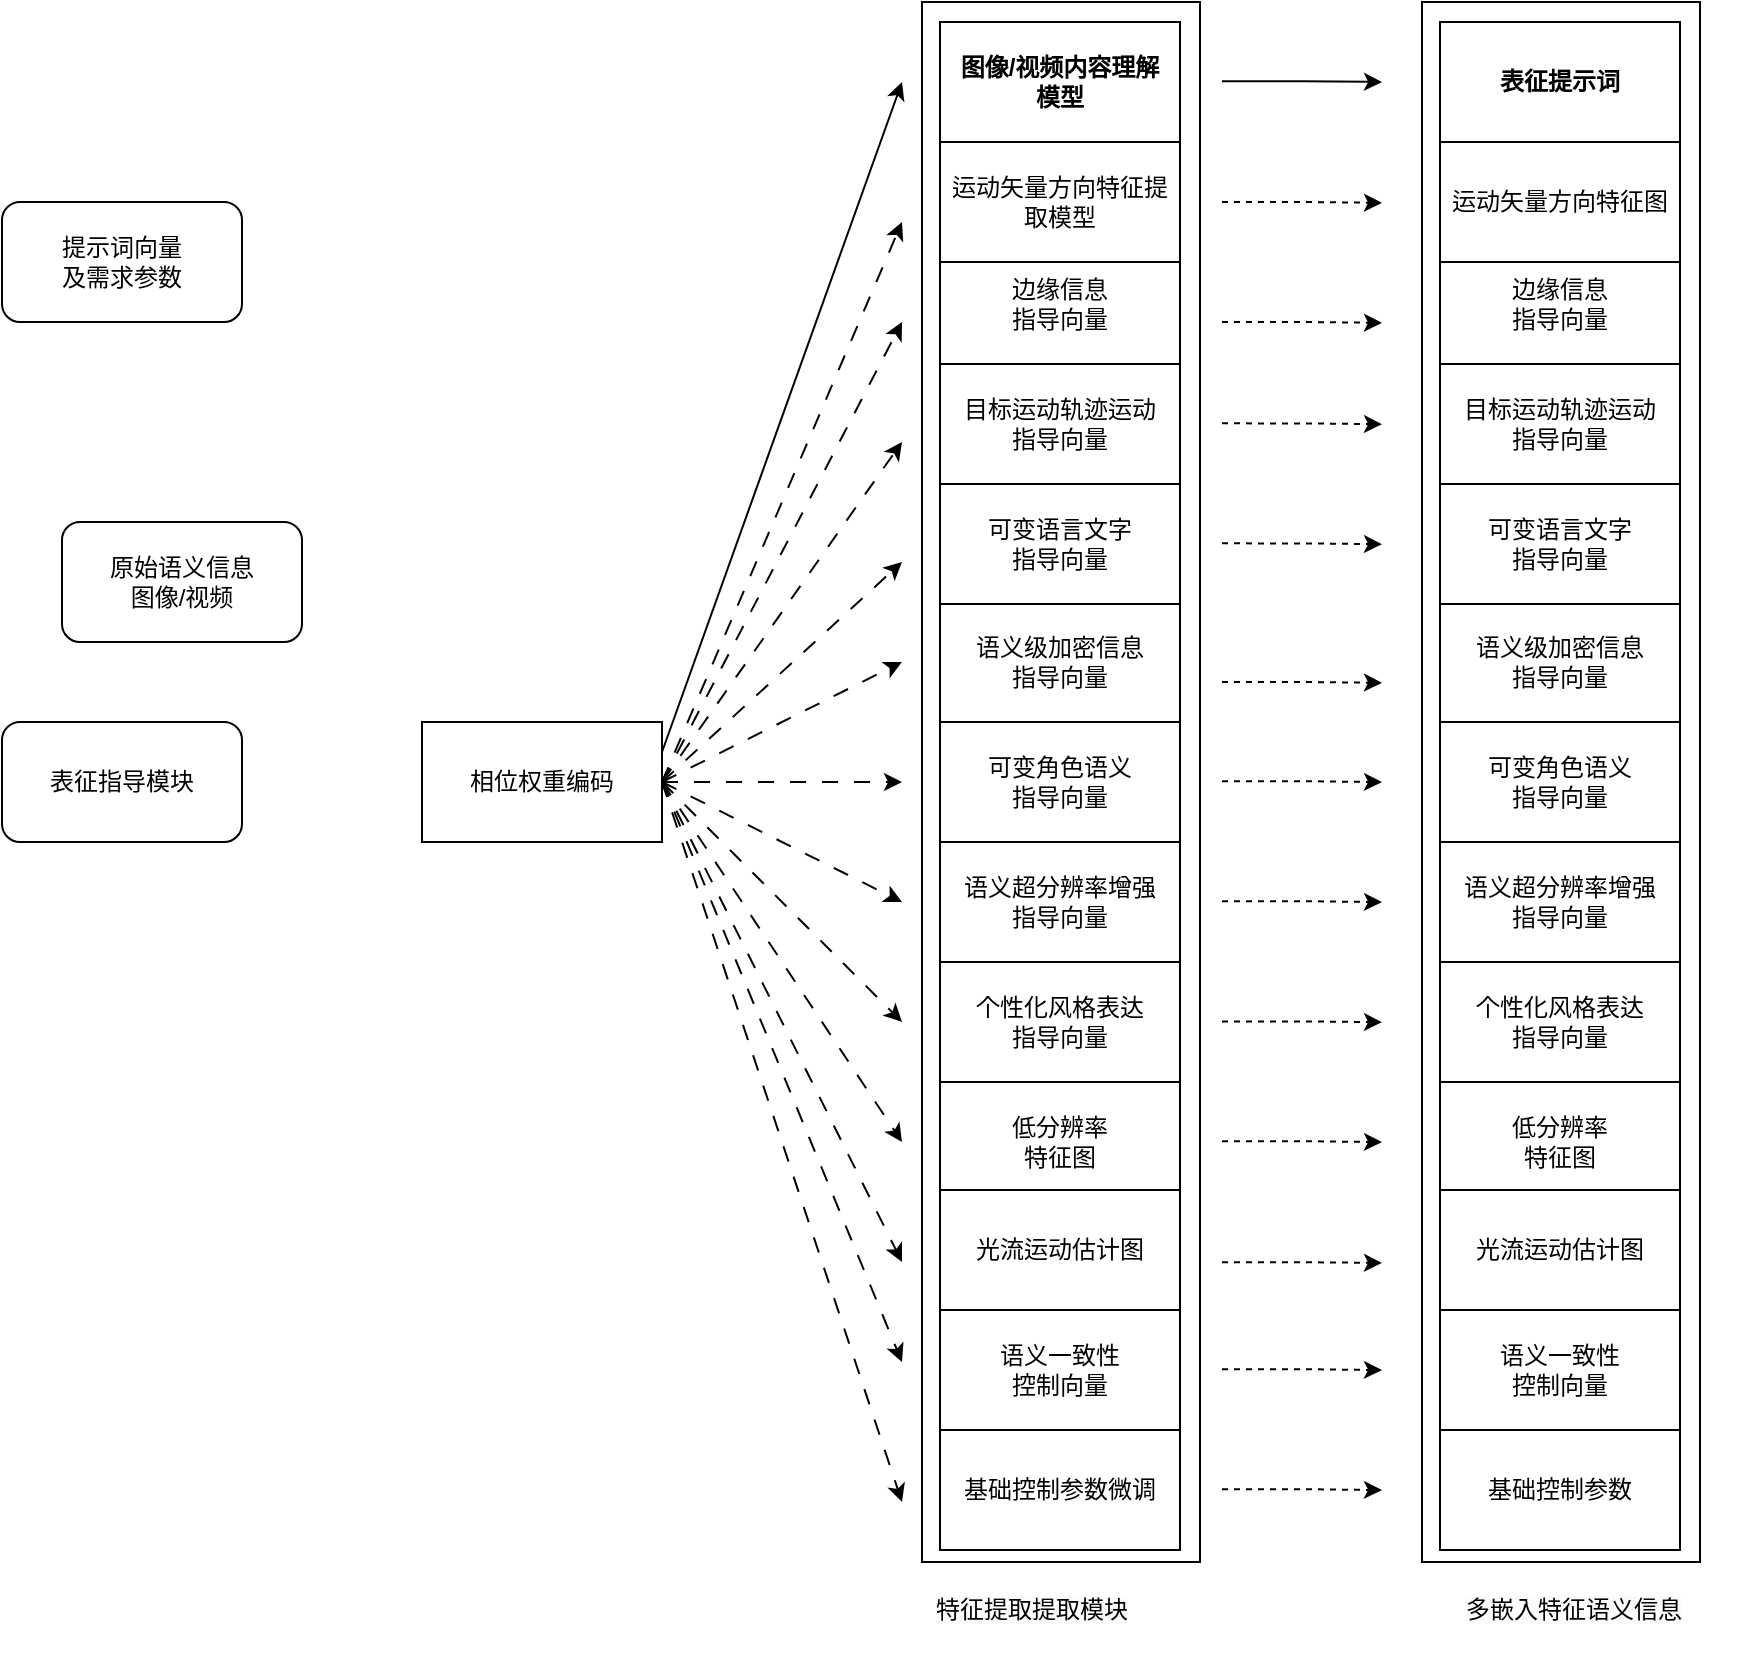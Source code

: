 <mxfile version="24.6.3" type="github">
  <diagram name="第 1 页" id="JpJuvLmKtG-MRXJeiW7m">
    <mxGraphModel dx="1019" dy="-262" grid="1" gridSize="10" guides="1" tooltips="1" connect="1" arrows="1" fold="1" page="1" pageScale="1" pageWidth="1169" pageHeight="827" math="0" shadow="0">
      <root>
        <mxCell id="0" />
        <mxCell id="1" parent="0" />
        <mxCell id="MxfFoUVx61xuFkuIelYx-3" value="提示词向量&lt;div&gt;及需求参数&lt;/div&gt;" style="rounded=1;whiteSpace=wrap;html=1;" vertex="1" parent="1">
          <mxGeometry x="460" y="1160" width="120" height="60" as="geometry" />
        </mxCell>
        <mxCell id="MxfFoUVx61xuFkuIelYx-4" value="原始语义信息&lt;br&gt;图像/视频" style="rounded=1;whiteSpace=wrap;html=1;" vertex="1" parent="1">
          <mxGeometry x="490" y="1320" width="120" height="60" as="geometry" />
        </mxCell>
        <mxCell id="MxfFoUVx61xuFkuIelYx-5" value="表征指导模块" style="rounded=1;whiteSpace=wrap;html=1;" vertex="1" parent="1">
          <mxGeometry x="460" y="1420" width="120" height="60" as="geometry" />
        </mxCell>
        <mxCell id="MxfFoUVx61xuFkuIelYx-7" value="相位权重编码" style="rounded=0;whiteSpace=wrap;html=1;" vertex="1" parent="1">
          <mxGeometry x="670" y="1420" width="120" height="60" as="geometry" />
        </mxCell>
        <mxCell id="MxfFoUVx61xuFkuIelYx-16" value="" style="rounded=0;whiteSpace=wrap;html=1;" vertex="1" parent="1">
          <mxGeometry x="1170" y="1060" width="139" height="780" as="geometry" />
        </mxCell>
        <mxCell id="MxfFoUVx61xuFkuIelYx-22" value="&lt;span style=&quot;color: rgb(0, 0, 0); font-family: Helvetica; font-size: 12px; font-style: normal; font-variant-ligatures: normal; font-variant-caps: normal; font-weight: 400; letter-spacing: normal; orphans: 2; text-align: center; text-indent: 0px; text-transform: none; widows: 2; word-spacing: 0px; -webkit-text-stroke-width: 0px; white-space: normal; background-color: rgb(251, 251, 251); text-decoration-thickness: initial; text-decoration-style: initial; text-decoration-color: initial; display: inline !important; float: none;&quot;&gt;特征提取提取模块&lt;/span&gt;" style="text;whiteSpace=wrap;html=1;" vertex="1" parent="1">
          <mxGeometry x="924.5" y="1850" width="130" height="40" as="geometry" />
        </mxCell>
        <mxCell id="MxfFoUVx61xuFkuIelYx-27" value="边缘信息&lt;div&gt;指导向量&lt;/div&gt;" style="rounded=0;whiteSpace=wrap;html=1;" vertex="1" parent="1">
          <mxGeometry x="1179" y="1181" width="120" height="60" as="geometry" />
        </mxCell>
        <mxCell id="MxfFoUVx61xuFkuIelYx-28" value="&lt;b&gt;表征提示词&lt;/b&gt;" style="rounded=0;whiteSpace=wrap;html=1;" vertex="1" parent="1">
          <mxGeometry x="1179" y="1070" width="120" height="60" as="geometry" />
        </mxCell>
        <mxCell id="MxfFoUVx61xuFkuIelYx-29" value="目标运动轨迹运动&lt;div&gt;指导向量&lt;/div&gt;" style="rounded=0;whiteSpace=wrap;html=1;" vertex="1" parent="1">
          <mxGeometry x="1179" y="1241" width="120" height="60" as="geometry" />
        </mxCell>
        <mxCell id="MxfFoUVx61xuFkuIelYx-30" value="语义级加密信息&lt;div&gt;指导向量&lt;/div&gt;" style="rounded=0;whiteSpace=wrap;html=1;" vertex="1" parent="1">
          <mxGeometry x="1179" y="1360" width="120" height="60" as="geometry" />
        </mxCell>
        <mxCell id="MxfFoUVx61xuFkuIelYx-31" value="语义超分辨率增强&lt;div&gt;指导向量&lt;/div&gt;" style="rounded=0;whiteSpace=wrap;html=1;" vertex="1" parent="1">
          <mxGeometry x="1179" y="1480" width="120" height="60" as="geometry" />
        </mxCell>
        <mxCell id="MxfFoUVx61xuFkuIelYx-32" value="可变语言文字&lt;div&gt;指导向量&lt;/div&gt;" style="rounded=0;whiteSpace=wrap;html=1;" vertex="1" parent="1">
          <mxGeometry x="1179" y="1301" width="120" height="60" as="geometry" />
        </mxCell>
        <mxCell id="MxfFoUVx61xuFkuIelYx-33" value="&lt;div&gt;可变角色语义&lt;/div&gt;&lt;div&gt;指导向量&lt;/div&gt;" style="rounded=0;whiteSpace=wrap;html=1;" vertex="1" parent="1">
          <mxGeometry x="1179" y="1420" width="120" height="60" as="geometry" />
        </mxCell>
        <mxCell id="MxfFoUVx61xuFkuIelYx-34" value="&lt;div&gt;个性化风格表达&lt;/div&gt;&lt;div&gt;指导向量&lt;/div&gt;" style="rounded=0;whiteSpace=wrap;html=1;" vertex="1" parent="1">
          <mxGeometry x="1179" y="1540" width="120" height="60" as="geometry" />
        </mxCell>
        <mxCell id="MxfFoUVx61xuFkuIelYx-35" value="&lt;div&gt;低分辨率&lt;/div&gt;&lt;div&gt;特征图&lt;/div&gt;" style="rounded=0;whiteSpace=wrap;html=1;" vertex="1" parent="1">
          <mxGeometry x="1179" y="1600" width="120" height="60" as="geometry" />
        </mxCell>
        <mxCell id="MxfFoUVx61xuFkuIelYx-36" value="运动矢量方向特征图" style="rounded=0;whiteSpace=wrap;html=1;" vertex="1" parent="1">
          <mxGeometry x="1179" y="1130" width="120" height="60" as="geometry" />
        </mxCell>
        <mxCell id="MxfFoUVx61xuFkuIelYx-37" value="&lt;div&gt;光流运动估计图&lt;/div&gt;" style="rounded=0;whiteSpace=wrap;html=1;" vertex="1" parent="1">
          <mxGeometry x="1179" y="1654" width="120" height="60" as="geometry" />
        </mxCell>
        <mxCell id="MxfFoUVx61xuFkuIelYx-38" value="&lt;div&gt;语义一致性&lt;/div&gt;&lt;div&gt;控制向量&lt;/div&gt;" style="rounded=0;whiteSpace=wrap;html=1;" vertex="1" parent="1">
          <mxGeometry x="1179" y="1714" width="120" height="60" as="geometry" />
        </mxCell>
        <mxCell id="MxfFoUVx61xuFkuIelYx-39" value="&lt;div&gt;基础控制参数&lt;/div&gt;" style="rounded=0;whiteSpace=wrap;html=1;" vertex="1" parent="1">
          <mxGeometry x="1179" y="1774" width="120" height="60" as="geometry" />
        </mxCell>
        <mxCell id="MxfFoUVx61xuFkuIelYx-40" value="" style="rounded=0;whiteSpace=wrap;html=1;" vertex="1" parent="1">
          <mxGeometry x="920" y="1060" width="139" height="780" as="geometry" />
        </mxCell>
        <mxCell id="MxfFoUVx61xuFkuIelYx-41" value="边缘信息&lt;div&gt;指导向量&lt;/div&gt;" style="rounded=0;whiteSpace=wrap;html=1;" vertex="1" parent="1">
          <mxGeometry x="929" y="1181" width="120" height="60" as="geometry" />
        </mxCell>
        <mxCell id="MxfFoUVx61xuFkuIelYx-55" style="edgeStyle=orthogonalEdgeStyle;rounded=0;orthogonalLoop=1;jettySize=auto;html=1;" edge="1" parent="1">
          <mxGeometry relative="1" as="geometry">
            <mxPoint x="1150" y="1100" as="targetPoint" />
            <mxPoint x="1070" y="1099.61" as="sourcePoint" />
            <Array as="points">
              <mxPoint x="1110" y="1099.61" />
              <mxPoint x="1110" y="1099.61" />
            </Array>
          </mxGeometry>
        </mxCell>
        <mxCell id="MxfFoUVx61xuFkuIelYx-42" value="&lt;b&gt;图像/视频内容理解&lt;/b&gt;&lt;div&gt;&lt;b&gt;模型&lt;/b&gt;&lt;/div&gt;" style="rounded=0;whiteSpace=wrap;html=1;" vertex="1" parent="1">
          <mxGeometry x="929" y="1070" width="120" height="60" as="geometry" />
        </mxCell>
        <mxCell id="MxfFoUVx61xuFkuIelYx-43" value="目标运动轨迹运动&lt;div&gt;指导向量&lt;/div&gt;" style="rounded=0;whiteSpace=wrap;html=1;" vertex="1" parent="1">
          <mxGeometry x="929" y="1241" width="120" height="60" as="geometry" />
        </mxCell>
        <mxCell id="MxfFoUVx61xuFkuIelYx-44" value="语义级加密信息&lt;div&gt;指导向量&lt;/div&gt;" style="rounded=0;whiteSpace=wrap;html=1;" vertex="1" parent="1">
          <mxGeometry x="929" y="1360" width="120" height="60" as="geometry" />
        </mxCell>
        <mxCell id="MxfFoUVx61xuFkuIelYx-45" value="语义超分辨率增强&lt;div&gt;指导向量&lt;/div&gt;" style="rounded=0;whiteSpace=wrap;html=1;" vertex="1" parent="1">
          <mxGeometry x="929" y="1480" width="120" height="60" as="geometry" />
        </mxCell>
        <mxCell id="MxfFoUVx61xuFkuIelYx-46" value="可变语言文字&lt;div&gt;指导向量&lt;/div&gt;" style="rounded=0;whiteSpace=wrap;html=1;" vertex="1" parent="1">
          <mxGeometry x="929" y="1301" width="120" height="60" as="geometry" />
        </mxCell>
        <mxCell id="MxfFoUVx61xuFkuIelYx-47" value="&lt;div&gt;可变角色语义&lt;/div&gt;&lt;div&gt;指导向量&lt;/div&gt;" style="rounded=0;whiteSpace=wrap;html=1;" vertex="1" parent="1">
          <mxGeometry x="929" y="1420" width="120" height="60" as="geometry" />
        </mxCell>
        <mxCell id="MxfFoUVx61xuFkuIelYx-48" value="&lt;div&gt;个性化风格表达&lt;/div&gt;&lt;div&gt;指导向量&lt;/div&gt;" style="rounded=0;whiteSpace=wrap;html=1;" vertex="1" parent="1">
          <mxGeometry x="929" y="1540" width="120" height="60" as="geometry" />
        </mxCell>
        <mxCell id="MxfFoUVx61xuFkuIelYx-49" value="&lt;div&gt;低分辨率&lt;/div&gt;&lt;div&gt;特征图&lt;/div&gt;" style="rounded=0;whiteSpace=wrap;html=1;" vertex="1" parent="1">
          <mxGeometry x="929" y="1600" width="120" height="60" as="geometry" />
        </mxCell>
        <mxCell id="MxfFoUVx61xuFkuIelYx-50" value="运动矢量方向特征提取模型" style="rounded=0;whiteSpace=wrap;html=1;" vertex="1" parent="1">
          <mxGeometry x="929" y="1130" width="120" height="60" as="geometry" />
        </mxCell>
        <mxCell id="MxfFoUVx61xuFkuIelYx-51" value="&lt;div&gt;光流运动估计图&lt;/div&gt;" style="rounded=0;whiteSpace=wrap;html=1;" vertex="1" parent="1">
          <mxGeometry x="929" y="1654" width="120" height="60" as="geometry" />
        </mxCell>
        <mxCell id="MxfFoUVx61xuFkuIelYx-52" value="&lt;div&gt;语义一致性&lt;/div&gt;&lt;div&gt;控制向量&lt;/div&gt;" style="rounded=0;whiteSpace=wrap;html=1;" vertex="1" parent="1">
          <mxGeometry x="929" y="1714" width="120" height="60" as="geometry" />
        </mxCell>
        <mxCell id="MxfFoUVx61xuFkuIelYx-53" value="&lt;div&gt;基础控制参数微调&lt;/div&gt;" style="rounded=0;whiteSpace=wrap;html=1;" vertex="1" parent="1">
          <mxGeometry x="929" y="1774" width="120" height="60" as="geometry" />
        </mxCell>
        <mxCell id="MxfFoUVx61xuFkuIelYx-54" value="&lt;span style=&quot;color: rgb(0, 0, 0); font-family: Helvetica; font-size: 12px; font-style: normal; font-variant-ligatures: normal; font-variant-caps: normal; font-weight: 400; letter-spacing: normal; orphans: 2; text-align: center; text-indent: 0px; text-transform: none; widows: 2; word-spacing: 0px; -webkit-text-stroke-width: 0px; white-space: normal; background-color: rgb(251, 251, 251); text-decoration-thickness: initial; text-decoration-style: initial; text-decoration-color: initial; display: inline !important; float: none;&quot;&gt;多嵌入特征语义信息&lt;/span&gt;" style="text;whiteSpace=wrap;html=1;" vertex="1" parent="1">
          <mxGeometry x="1190" y="1850" width="140" height="40" as="geometry" />
        </mxCell>
        <mxCell id="MxfFoUVx61xuFkuIelYx-57" value="" style="endArrow=classic;html=1;rounded=0;exitX=1;exitY=0.25;exitDx=0;exitDy=0;" edge="1" parent="1" source="MxfFoUVx61xuFkuIelYx-7">
          <mxGeometry width="50" height="50" relative="1" as="geometry">
            <mxPoint x="850" y="1160" as="sourcePoint" />
            <mxPoint x="910" y="1100" as="targetPoint" />
          </mxGeometry>
        </mxCell>
        <mxCell id="MxfFoUVx61xuFkuIelYx-59" value="" style="endArrow=classic;html=1;rounded=0;dashed=1;dashPattern=8 8;" edge="1" parent="1">
          <mxGeometry width="50" height="50" relative="1" as="geometry">
            <mxPoint x="790" y="1450" as="sourcePoint" />
            <mxPoint x="910" y="1170" as="targetPoint" />
          </mxGeometry>
        </mxCell>
        <mxCell id="MxfFoUVx61xuFkuIelYx-60" value="" style="endArrow=classic;html=1;rounded=0;dashed=1;dashPattern=8 8;" edge="1" parent="1">
          <mxGeometry width="50" height="50" relative="1" as="geometry">
            <mxPoint x="790" y="1450" as="sourcePoint" />
            <mxPoint x="910" y="1220" as="targetPoint" />
          </mxGeometry>
        </mxCell>
        <mxCell id="MxfFoUVx61xuFkuIelYx-61" value="" style="endArrow=classic;html=1;rounded=0;dashed=1;dashPattern=8 8;" edge="1" parent="1">
          <mxGeometry width="50" height="50" relative="1" as="geometry">
            <mxPoint x="790" y="1450" as="sourcePoint" />
            <mxPoint x="910" y="1280" as="targetPoint" />
          </mxGeometry>
        </mxCell>
        <mxCell id="MxfFoUVx61xuFkuIelYx-62" value="" style="endArrow=classic;html=1;rounded=0;dashed=1;dashPattern=8 8;" edge="1" parent="1">
          <mxGeometry width="50" height="50" relative="1" as="geometry">
            <mxPoint x="790" y="1450" as="sourcePoint" />
            <mxPoint x="910" y="1340" as="targetPoint" />
          </mxGeometry>
        </mxCell>
        <mxCell id="MxfFoUVx61xuFkuIelYx-63" value="" style="endArrow=classic;html=1;rounded=0;dashed=1;dashPattern=8 8;" edge="1" parent="1">
          <mxGeometry width="50" height="50" relative="1" as="geometry">
            <mxPoint x="790" y="1450" as="sourcePoint" />
            <mxPoint x="910" y="1390" as="targetPoint" />
          </mxGeometry>
        </mxCell>
        <mxCell id="MxfFoUVx61xuFkuIelYx-64" value="" style="endArrow=classic;html=1;rounded=0;dashed=1;dashPattern=8 8;" edge="1" parent="1">
          <mxGeometry width="50" height="50" relative="1" as="geometry">
            <mxPoint x="790" y="1450" as="sourcePoint" />
            <mxPoint x="910" y="1450" as="targetPoint" />
          </mxGeometry>
        </mxCell>
        <mxCell id="MxfFoUVx61xuFkuIelYx-65" value="" style="endArrow=classic;html=1;rounded=0;dashed=1;dashPattern=8 8;exitX=1;exitY=0.5;exitDx=0;exitDy=0;" edge="1" parent="1" source="MxfFoUVx61xuFkuIelYx-7">
          <mxGeometry width="50" height="50" relative="1" as="geometry">
            <mxPoint x="790" y="1790" as="sourcePoint" />
            <mxPoint x="910" y="1510" as="targetPoint" />
          </mxGeometry>
        </mxCell>
        <mxCell id="MxfFoUVx61xuFkuIelYx-66" value="" style="endArrow=classic;html=1;rounded=0;dashed=1;dashPattern=8 8;exitX=1;exitY=0.5;exitDx=0;exitDy=0;" edge="1" parent="1" source="MxfFoUVx61xuFkuIelYx-7">
          <mxGeometry width="50" height="50" relative="1" as="geometry">
            <mxPoint x="790" y="1850" as="sourcePoint" />
            <mxPoint x="910" y="1570" as="targetPoint" />
          </mxGeometry>
        </mxCell>
        <mxCell id="MxfFoUVx61xuFkuIelYx-67" value="" style="endArrow=classic;html=1;rounded=0;dashed=1;dashPattern=8 8;exitX=1;exitY=0.5;exitDx=0;exitDy=0;" edge="1" parent="1" source="MxfFoUVx61xuFkuIelYx-7">
          <mxGeometry width="50" height="50" relative="1" as="geometry">
            <mxPoint x="790" y="1910" as="sourcePoint" />
            <mxPoint x="910" y="1630" as="targetPoint" />
          </mxGeometry>
        </mxCell>
        <mxCell id="MxfFoUVx61xuFkuIelYx-68" value="" style="endArrow=classic;html=1;rounded=0;dashed=1;dashPattern=8 8;exitX=1;exitY=0.5;exitDx=0;exitDy=0;" edge="1" parent="1" source="MxfFoUVx61xuFkuIelYx-7">
          <mxGeometry width="50" height="50" relative="1" as="geometry">
            <mxPoint x="790" y="1550" as="sourcePoint" />
            <mxPoint x="910" y="1690" as="targetPoint" />
          </mxGeometry>
        </mxCell>
        <mxCell id="MxfFoUVx61xuFkuIelYx-69" value="" style="endArrow=classic;html=1;rounded=0;dashed=1;dashPattern=8 8;exitX=1;exitY=0.5;exitDx=0;exitDy=0;" edge="1" parent="1" source="MxfFoUVx61xuFkuIelYx-7">
          <mxGeometry width="50" height="50" relative="1" as="geometry">
            <mxPoint x="800" y="1610" as="sourcePoint" />
            <mxPoint x="910" y="1740" as="targetPoint" />
          </mxGeometry>
        </mxCell>
        <mxCell id="MxfFoUVx61xuFkuIelYx-70" value="" style="endArrow=classic;html=1;rounded=0;dashed=1;dashPattern=8 8;exitX=1;exitY=0.5;exitDx=0;exitDy=0;" edge="1" parent="1" source="MxfFoUVx61xuFkuIelYx-7">
          <mxGeometry width="50" height="50" relative="1" as="geometry">
            <mxPoint x="790" y="1640" as="sourcePoint" />
            <mxPoint x="910" y="1810" as="targetPoint" />
          </mxGeometry>
        </mxCell>
        <mxCell id="MxfFoUVx61xuFkuIelYx-71" style="edgeStyle=orthogonalEdgeStyle;rounded=0;orthogonalLoop=1;jettySize=auto;html=1;dashed=1;" edge="1" parent="1">
          <mxGeometry relative="1" as="geometry">
            <mxPoint x="1150" y="1160.43" as="targetPoint" />
            <mxPoint x="1070" y="1160.04" as="sourcePoint" />
            <Array as="points">
              <mxPoint x="1110" y="1160.04" />
              <mxPoint x="1110" y="1160.04" />
            </Array>
          </mxGeometry>
        </mxCell>
        <mxCell id="MxfFoUVx61xuFkuIelYx-72" style="edgeStyle=orthogonalEdgeStyle;rounded=0;orthogonalLoop=1;jettySize=auto;html=1;dashed=1;" edge="1" parent="1">
          <mxGeometry relative="1" as="geometry">
            <mxPoint x="1150" y="1220.43" as="targetPoint" />
            <mxPoint x="1070" y="1220.04" as="sourcePoint" />
            <Array as="points">
              <mxPoint x="1110" y="1220.04" />
              <mxPoint x="1110" y="1220.04" />
            </Array>
          </mxGeometry>
        </mxCell>
        <mxCell id="MxfFoUVx61xuFkuIelYx-73" style="edgeStyle=orthogonalEdgeStyle;rounded=0;orthogonalLoop=1;jettySize=auto;html=1;dashed=1;" edge="1" parent="1">
          <mxGeometry relative="1" as="geometry">
            <mxPoint x="1150" y="1271.07" as="targetPoint" />
            <mxPoint x="1070" y="1270.68" as="sourcePoint" />
            <Array as="points">
              <mxPoint x="1110" y="1270.68" />
              <mxPoint x="1110" y="1270.68" />
            </Array>
          </mxGeometry>
        </mxCell>
        <mxCell id="MxfFoUVx61xuFkuIelYx-74" style="edgeStyle=orthogonalEdgeStyle;rounded=0;orthogonalLoop=1;jettySize=auto;html=1;dashed=1;" edge="1" parent="1">
          <mxGeometry relative="1" as="geometry">
            <mxPoint x="1150" y="1331.07" as="targetPoint" />
            <mxPoint x="1070" y="1330.68" as="sourcePoint" />
            <Array as="points">
              <mxPoint x="1110" y="1330.68" />
              <mxPoint x="1110" y="1330.68" />
            </Array>
          </mxGeometry>
        </mxCell>
        <mxCell id="MxfFoUVx61xuFkuIelYx-75" style="edgeStyle=orthogonalEdgeStyle;rounded=0;orthogonalLoop=1;jettySize=auto;html=1;dashed=1;" edge="1" parent="1">
          <mxGeometry relative="1" as="geometry">
            <mxPoint x="1150" y="1400.39" as="targetPoint" />
            <mxPoint x="1070" y="1400" as="sourcePoint" />
            <Array as="points">
              <mxPoint x="1110" y="1400" />
              <mxPoint x="1110" y="1400" />
            </Array>
          </mxGeometry>
        </mxCell>
        <mxCell id="MxfFoUVx61xuFkuIelYx-76" style="edgeStyle=orthogonalEdgeStyle;rounded=0;orthogonalLoop=1;jettySize=auto;html=1;dashed=1;" edge="1" parent="1">
          <mxGeometry relative="1" as="geometry">
            <mxPoint x="1150" y="1450.03" as="targetPoint" />
            <mxPoint x="1070" y="1449.64" as="sourcePoint" />
            <Array as="points">
              <mxPoint x="1110" y="1449.64" />
              <mxPoint x="1110" y="1449.64" />
            </Array>
          </mxGeometry>
        </mxCell>
        <mxCell id="MxfFoUVx61xuFkuIelYx-77" style="edgeStyle=orthogonalEdgeStyle;rounded=0;orthogonalLoop=1;jettySize=auto;html=1;dashed=1;" edge="1" parent="1">
          <mxGeometry relative="1" as="geometry">
            <mxPoint x="1150" y="1510.03" as="targetPoint" />
            <mxPoint x="1070" y="1509.64" as="sourcePoint" />
            <Array as="points">
              <mxPoint x="1110" y="1509.64" />
              <mxPoint x="1110" y="1509.64" />
            </Array>
          </mxGeometry>
        </mxCell>
        <mxCell id="MxfFoUVx61xuFkuIelYx-78" style="edgeStyle=orthogonalEdgeStyle;rounded=0;orthogonalLoop=1;jettySize=auto;html=1;dashed=1;" edge="1" parent="1">
          <mxGeometry relative="1" as="geometry">
            <mxPoint x="1150" y="1570.1" as="targetPoint" />
            <mxPoint x="1070" y="1569.71" as="sourcePoint" />
            <Array as="points">
              <mxPoint x="1110" y="1569.71" />
              <mxPoint x="1110" y="1569.71" />
            </Array>
          </mxGeometry>
        </mxCell>
        <mxCell id="MxfFoUVx61xuFkuIelYx-79" style="edgeStyle=orthogonalEdgeStyle;rounded=0;orthogonalLoop=1;jettySize=auto;html=1;dashed=1;" edge="1" parent="1">
          <mxGeometry relative="1" as="geometry">
            <mxPoint x="1150" y="1630.03" as="targetPoint" />
            <mxPoint x="1070" y="1629.64" as="sourcePoint" />
            <Array as="points">
              <mxPoint x="1110" y="1629.64" />
              <mxPoint x="1110" y="1629.64" />
            </Array>
          </mxGeometry>
        </mxCell>
        <mxCell id="MxfFoUVx61xuFkuIelYx-80" style="edgeStyle=orthogonalEdgeStyle;rounded=0;orthogonalLoop=1;jettySize=auto;html=1;dashed=1;" edge="1" parent="1">
          <mxGeometry relative="1" as="geometry">
            <mxPoint x="1150" y="1690.46" as="targetPoint" />
            <mxPoint x="1070" y="1690.07" as="sourcePoint" />
            <Array as="points">
              <mxPoint x="1110" y="1690.07" />
              <mxPoint x="1110" y="1690.07" />
            </Array>
          </mxGeometry>
        </mxCell>
        <mxCell id="MxfFoUVx61xuFkuIelYx-81" style="edgeStyle=orthogonalEdgeStyle;rounded=0;orthogonalLoop=1;jettySize=auto;html=1;dashed=1;" edge="1" parent="1">
          <mxGeometry relative="1" as="geometry">
            <mxPoint x="1150" y="1744.03" as="targetPoint" />
            <mxPoint x="1070" y="1743.64" as="sourcePoint" />
            <Array as="points">
              <mxPoint x="1110" y="1743.64" />
              <mxPoint x="1110" y="1743.64" />
            </Array>
          </mxGeometry>
        </mxCell>
        <mxCell id="MxfFoUVx61xuFkuIelYx-82" style="edgeStyle=orthogonalEdgeStyle;rounded=0;orthogonalLoop=1;jettySize=auto;html=1;dashed=1;" edge="1" parent="1">
          <mxGeometry relative="1" as="geometry">
            <mxPoint x="1150" y="1804.03" as="targetPoint" />
            <mxPoint x="1070" y="1803.64" as="sourcePoint" />
            <Array as="points">
              <mxPoint x="1110" y="1803.64" />
              <mxPoint x="1110" y="1803.64" />
            </Array>
          </mxGeometry>
        </mxCell>
      </root>
    </mxGraphModel>
  </diagram>
</mxfile>
